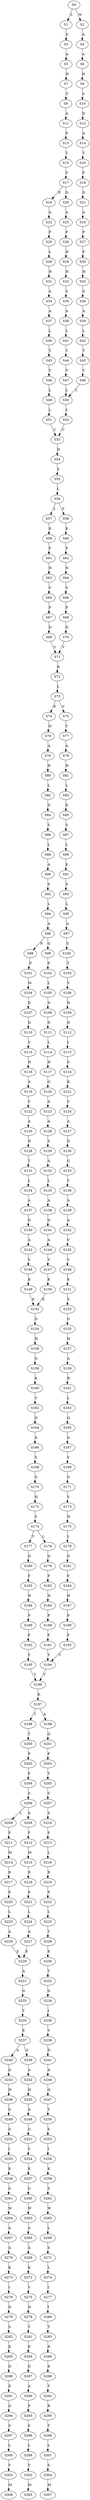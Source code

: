 strict digraph  {
	S0 -> S1 [ label = L ];
	S0 -> S2 [ label = W ];
	S1 -> S3 [ label = S ];
	S2 -> S4 [ label = A ];
	S3 -> S5 [ label = A ];
	S4 -> S6 [ label = A ];
	S5 -> S7 [ label = H ];
	S6 -> S8 [ label = H ];
	S7 -> S9 [ label = V ];
	S8 -> S10 [ label = A ];
	S9 -> S11 [ label = A ];
	S10 -> S12 [ label = D ];
	S11 -> S13 [ label = P ];
	S12 -> S14 [ label = A ];
	S13 -> S15 [ label = T ];
	S14 -> S16 [ label = T ];
	S15 -> S17 [ label = F ];
	S16 -> S18 [ label = F ];
	S17 -> S19 [ label = E ];
	S17 -> S20 [ label = D ];
	S18 -> S21 [ label = D ];
	S19 -> S22 [ label = A ];
	S20 -> S23 [ label = A ];
	S21 -> S24 [ label = A ];
	S22 -> S25 [ label = P ];
	S23 -> S26 [ label = P ];
	S24 -> S27 [ label = P ];
	S25 -> S28 [ label = L ];
	S26 -> S29 [ label = H ];
	S27 -> S30 [ label = F ];
	S28 -> S31 [ label = H ];
	S29 -> S32 [ label = H ];
	S30 -> S33 [ label = H ];
	S31 -> S34 [ label = A ];
	S32 -> S35 [ label = S ];
	S33 -> S36 [ label = S ];
	S34 -> S37 [ label = A ];
	S35 -> S38 [ label = A ];
	S36 -> S39 [ label = A ];
	S37 -> S40 [ label = L ];
	S38 -> S41 [ label = L ];
	S39 -> S42 [ label = L ];
	S40 -> S43 [ label = T ];
	S41 -> S44 [ label = T ];
	S42 -> S45 [ label = T ];
	S43 -> S46 [ label = V ];
	S44 -> S47 [ label = V ];
	S45 -> S48 [ label = V ];
	S46 -> S49 [ label = L ];
	S47 -> S50 [ label = L ];
	S48 -> S50 [ label = L ];
	S49 -> S51 [ label = L ];
	S50 -> S52 [ label = L ];
	S51 -> S53 [ label = C ];
	S52 -> S53 [ label = C ];
	S53 -> S54 [ label = H ];
	S54 -> S55 [ label = S ];
	S55 -> S56 [ label = L ];
	S56 -> S57 [ label = L ];
	S56 -> S58 [ label = F ];
	S57 -> S59 [ label = K ];
	S58 -> S60 [ label = K ];
	S59 -> S61 [ label = F ];
	S60 -> S62 [ label = F ];
	S61 -> S63 [ label = N ];
	S62 -> S64 [ label = N ];
	S63 -> S65 [ label = V ];
	S64 -> S66 [ label = V ];
	S65 -> S67 [ label = P ];
	S66 -> S68 [ label = P ];
	S67 -> S69 [ label = D ];
	S68 -> S70 [ label = D ];
	S69 -> S71 [ label = V ];
	S70 -> S71 [ label = V ];
	S71 -> S72 [ label = R ];
	S72 -> S73 [ label = L ];
	S73 -> S74 [ label = K ];
	S73 -> S75 [ label = V ];
	S74 -> S76 [ label = H ];
	S75 -> S77 [ label = Y ];
	S76 -> S78 [ label = A ];
	S77 -> S79 [ label = A ];
	S78 -> S80 [ label = H ];
	S79 -> S81 [ label = H ];
	S80 -> S82 [ label = L ];
	S81 -> S83 [ label = L ];
	S82 -> S84 [ label = D ];
	S83 -> S85 [ label = E ];
	S84 -> S86 [ label = S ];
	S85 -> S87 [ label = S ];
	S86 -> S88 [ label = L ];
	S87 -> S89 [ label = L ];
	S88 -> S90 [ label = A ];
	S89 -> S91 [ label = K ];
	S90 -> S92 [ label = S ];
	S91 -> S93 [ label = S ];
	S92 -> S94 [ label = L ];
	S93 -> S95 [ label = L ];
	S94 -> S96 [ label = A ];
	S95 -> S97 [ label = A ];
	S96 -> S98 [ label = N ];
	S96 -> S99 [ label = G ];
	S97 -> S100 [ label = S ];
	S98 -> S101 [ label = P ];
	S99 -> S102 [ label = P ];
	S100 -> S103 [ label = T ];
	S101 -> S104 [ label = M ];
	S102 -> S105 [ label = L ];
	S103 -> S106 [ label = V ];
	S104 -> S107 [ label = D ];
	S105 -> S108 [ label = D ];
	S106 -> S109 [ label = N ];
	S107 -> S110 [ label = D ];
	S108 -> S111 [ label = D ];
	S109 -> S112 [ label = D ];
	S110 -> S113 [ label = V ];
	S111 -> S114 [ label = L ];
	S112 -> S115 [ label = I ];
	S113 -> S116 [ label = H ];
	S114 -> S117 [ label = H ];
	S115 -> S118 [ label = S ];
	S116 -> S119 [ label = A ];
	S117 -> S120 [ label = G ];
	S118 -> S121 [ label = K ];
	S119 -> S122 [ label = V ];
	S120 -> S123 [ label = A ];
	S121 -> S124 [ label = V ];
	S122 -> S125 [ label = A ];
	S123 -> S126 [ label = A ];
	S124 -> S127 [ label = A ];
	S125 -> S128 [ label = N ];
	S126 -> S129 [ label = S ];
	S127 -> S130 [ label = D ];
	S128 -> S131 [ label = T ];
	S129 -> S132 [ label = A ];
	S130 -> S133 [ label = G ];
	S131 -> S134 [ label = L ];
	S132 -> S135 [ label = L ];
	S133 -> S136 [ label = V ];
	S134 -> S137 [ label = A ];
	S135 -> S138 [ label = A ];
	S136 -> S139 [ label = A ];
	S137 -> S140 [ label = D ];
	S138 -> S141 [ label = D ];
	S139 -> S142 [ label = A ];
	S140 -> S143 [ label = A ];
	S141 -> S144 [ label = A ];
	S142 -> S145 [ label = V ];
	S143 -> S146 [ label = V ];
	S144 -> S147 [ label = V ];
	S145 -> S148 [ label = V ];
	S146 -> S149 [ label = K ];
	S147 -> S150 [ label = K ];
	S148 -> S151 [ label = K ];
	S149 -> S152 [ label = K ];
	S150 -> S152 [ label = K ];
	S151 -> S153 [ label = S ];
	S152 -> S154 [ label = G ];
	S153 -> S155 [ label = G ];
	S154 -> S156 [ label = H ];
	S155 -> S157 [ label = H ];
	S156 -> S158 [ label = G ];
	S157 -> S159 [ label = A ];
	S158 -> S160 [ label = K ];
	S159 -> S161 [ label = R ];
	S160 -> S162 [ label = V ];
	S161 -> S163 [ label = L ];
	S162 -> S164 [ label = Q ];
	S163 -> S165 [ label = Q ];
	S164 -> S166 [ label = A ];
	S165 -> S167 [ label = A ];
	S166 -> S168 [ label = S ];
	S167 -> S169 [ label = S ];
	S168 -> S170 [ label = G ];
	S169 -> S171 [ label = G ];
	S170 -> S172 [ label = H ];
	S171 -> S173 [ label = S ];
	S172 -> S174 [ label = S ];
	S173 -> S175 [ label = H ];
	S174 -> S176 [ label = L ];
	S174 -> S177 [ label = V ];
	S175 -> S178 [ label = L ];
	S176 -> S179 [ label = D ];
	S177 -> S180 [ label = D ];
	S178 -> S181 [ label = D ];
	S179 -> S182 [ label = F ];
	S180 -> S183 [ label = F ];
	S181 -> S184 [ label = F ];
	S182 -> S185 [ label = H ];
	S183 -> S186 [ label = H ];
	S184 -> S187 [ label = H ];
	S185 -> S188 [ label = P ];
	S186 -> S189 [ label = P ];
	S187 -> S190 [ label = P ];
	S188 -> S191 [ label = F ];
	S189 -> S192 [ label = F ];
	S190 -> S193 [ label = F ];
	S191 -> S194 [ label = Y ];
	S192 -> S195 [ label = Y ];
	S193 -> S194 [ label = Y ];
	S194 -> S196 [ label = T ];
	S195 -> S196 [ label = T ];
	S196 -> S197 [ label = K ];
	S197 -> S198 [ label = T ];
	S197 -> S199 [ label = A ];
	S198 -> S200 [ label = T ];
	S199 -> S201 [ label = Q ];
	S200 -> S202 [ label = P ];
	S201 -> S203 [ label = P ];
	S202 -> S204 [ label = F ];
	S203 -> S205 [ label = Y ];
	S204 -> S206 [ label = S ];
	S205 -> S207 [ label = C ];
	S206 -> S208 [ label = L ];
	S206 -> S209 [ label = A ];
	S207 -> S210 [ label = S ];
	S208 -> S211 [ label = F ];
	S209 -> S212 [ label = F ];
	S210 -> S213 [ label = F ];
	S211 -> S214 [ label = M ];
	S212 -> S215 [ label = M ];
	S213 -> S216 [ label = L ];
	S214 -> S217 [ label = R ];
	S215 -> S218 [ label = R ];
	S216 -> S219 [ label = R ];
	S217 -> S220 [ label = E ];
	S218 -> S221 [ label = E ];
	S219 -> S222 [ label = E ];
	S220 -> S223 [ label = L ];
	S221 -> S224 [ label = L ];
	S222 -> S225 [ label = L ];
	S223 -> S226 [ label = A ];
	S224 -> S227 [ label = A ];
	S225 -> S228 [ label = T ];
	S226 -> S229 [ label = E ];
	S227 -> S229 [ label = E ];
	S228 -> S230 [ label = E ];
	S229 -> S231 [ label = A ];
	S230 -> S232 [ label = T ];
	S231 -> S233 [ label = G ];
	S232 -> S234 [ label = G ];
	S233 -> S235 [ label = Y ];
	S234 -> S236 [ label = I ];
	S235 -> S237 [ label = E ];
	S236 -> S238 [ label = V ];
	S237 -> S239 [ label = G ];
	S237 -> S240 [ label = A ];
	S238 -> S241 [ label = D ];
	S239 -> S242 [ label = A ];
	S240 -> S243 [ label = G ];
	S241 -> S244 [ label = A ];
	S242 -> S245 [ label = H ];
	S243 -> S246 [ label = H ];
	S244 -> S247 [ label = Q ];
	S245 -> S248 [ label = A ];
	S246 -> S249 [ label = G ];
	S247 -> S250 [ label = T ];
	S248 -> S251 [ label = G ];
	S249 -> S252 [ label = G ];
	S250 -> S253 [ label = S ];
	S251 -> S254 [ label = V ];
	S252 -> S255 [ label = I ];
	S253 -> S256 [ label = I ];
	S254 -> S257 [ label = K ];
	S255 -> S258 [ label = K ];
	S256 -> S259 [ label = K ];
	S257 -> S260 [ label = G ];
	S258 -> S261 [ label = G ];
	S259 -> S262 [ label = S ];
	S260 -> S263 [ label = W ];
	S261 -> S264 [ label = W ];
	S262 -> S265 [ label = W ];
	S263 -> S266 [ label = A ];
	S264 -> S267 [ label = A ];
	S265 -> S268 [ label = L ];
	S266 -> S269 [ label = A ];
	S267 -> S270 [ label = A ];
	S268 -> S271 [ label = S ];
	S269 -> S272 [ label = K ];
	S270 -> S273 [ label = K ];
	S271 -> S274 [ label = L ];
	S272 -> S275 [ label = V ];
	S273 -> S276 [ label = I ];
	S274 -> S277 [ label = I ];
	S275 -> S278 [ label = N ];
	S276 -> S279 [ label = N ];
	S277 -> S280 [ label = I ];
	S278 -> S281 [ label = T ];
	S279 -> S282 [ label = S ];
	S280 -> S283 [ label = T ];
	S281 -> S284 [ label = K ];
	S282 -> S285 [ label = K ];
	S283 -> S286 [ label = R ];
	S284 -> S287 [ label = D ];
	S285 -> S288 [ label = D ];
	S286 -> S289 [ label = E ];
	S287 -> S290 [ label = A ];
	S288 -> S291 [ label = E ];
	S289 -> S292 [ label = T ];
	S290 -> S293 [ label = P ];
	S291 -> S294 [ label = G ];
	S292 -> S295 [ label = R ];
	S293 -> S296 [ label = S ];
	S294 -> S297 [ label = S ];
	S295 -> S298 [ label = T ];
	S296 -> S299 [ label = L ];
	S297 -> S300 [ label = L ];
	S298 -> S301 [ label = L ];
	S299 -> S302 [ label = V ];
	S300 -> S303 [ label = V ];
	S301 -> S304 [ label = S ];
	S302 -> S305 [ label = M ];
	S303 -> S306 [ label = M ];
	S304 -> S307 [ label = M ];
}
